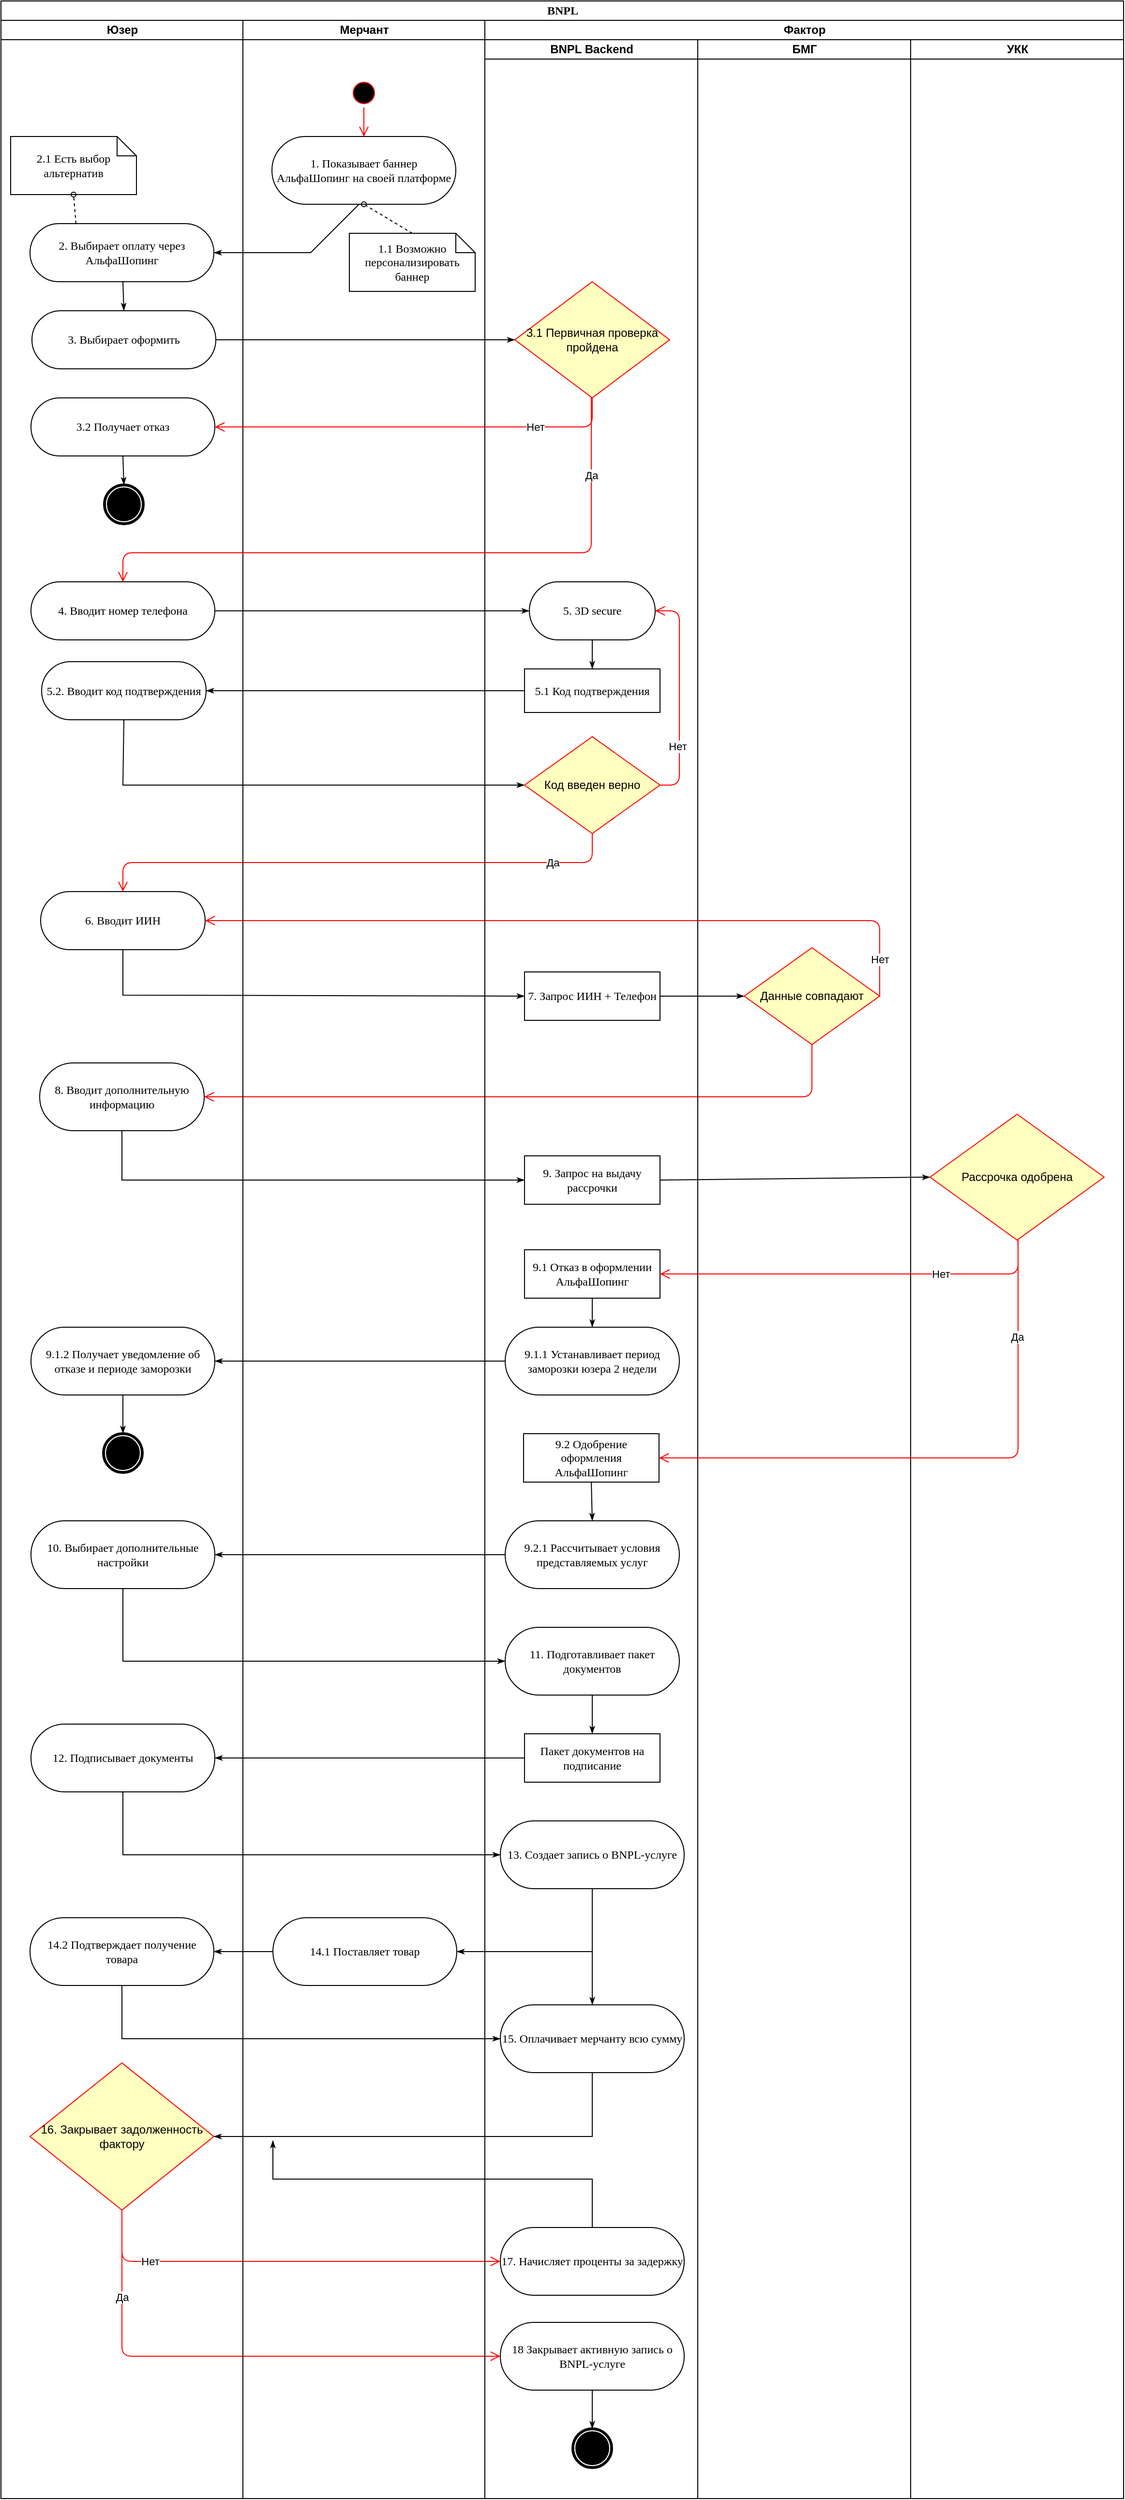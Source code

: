 <mxfile version="15.2.9" type="github">
  <diagram name="Page-1" id="0783ab3e-0a74-02c8-0abd-f7b4e66b4bec">
    <mxGraphModel dx="1278" dy="547" grid="1" gridSize="10" guides="1" tooltips="1" connect="1" arrows="1" fold="1" page="1" pageScale="1" pageWidth="850" pageHeight="1100" background="none" math="0" shadow="0">
      <root>
        <mxCell id="0" />
        <mxCell id="1" parent="0" />
        <mxCell id="1c1d494c118603dd-1" value="BNPL" style="swimlane;html=1;childLayout=stackLayout;startSize=20;rounded=0;shadow=0;comic=0;labelBackgroundColor=none;strokeWidth=1;fontFamily=Verdana;fontSize=12;align=center;" parent="1" vertex="1">
          <mxGeometry x="40" y="20" width="1160" height="2580" as="geometry" />
        </mxCell>
        <mxCell id="1c1d494c118603dd-2" value="Юзер" style="swimlane;html=1;startSize=20;" parent="1c1d494c118603dd-1" vertex="1">
          <mxGeometry y="20" width="250" height="2560" as="geometry" />
        </mxCell>
        <mxCell id="1c1d494c118603dd-6" value="2. Выбирает оплату через АльфаШопинг" style="rounded=1;whiteSpace=wrap;html=1;shadow=0;comic=0;labelBackgroundColor=none;strokeWidth=1;fontFamily=Verdana;fontSize=12;align=center;arcSize=50;" parent="1c1d494c118603dd-2" vertex="1">
          <mxGeometry x="30" y="210" width="190" height="60" as="geometry" />
        </mxCell>
        <mxCell id="Rx35QmX60fOlnL7CrSn4-102" value="2.1 Есть выбор альтернатив" style="shape=note;whiteSpace=wrap;html=1;rounded=0;shadow=0;comic=0;labelBackgroundColor=none;strokeWidth=1;fontFamily=Verdana;fontSize=12;align=center;size=20;" parent="1c1d494c118603dd-2" vertex="1">
          <mxGeometry x="10" y="120" width="130" height="60" as="geometry" />
        </mxCell>
        <mxCell id="Rx35QmX60fOlnL7CrSn4-103" style="edgeStyle=none;rounded=0;html=1;labelBackgroundColor=none;startArrow=none;startFill=0;startSize=5;endArrow=oval;endFill=0;endSize=5;jettySize=auto;orthogonalLoop=1;strokeWidth=1;fontFamily=Verdana;fontSize=12;dashed=1;entryX=0.5;entryY=1;entryDx=0;entryDy=0;exitX=0.25;exitY=0;exitDx=0;exitDy=0;entryPerimeter=0;" parent="1c1d494c118603dd-2" source="1c1d494c118603dd-6" target="Rx35QmX60fOlnL7CrSn4-102" edge="1">
          <mxGeometry relative="1" as="geometry">
            <mxPoint x="170" y="190" as="sourcePoint" />
            <mxPoint x="120" y="160" as="targetPoint" />
          </mxGeometry>
        </mxCell>
        <mxCell id="Rx35QmX60fOlnL7CrSn4-107" value="4. Вводит номер телефона" style="rounded=1;whiteSpace=wrap;html=1;shadow=0;comic=0;labelBackgroundColor=none;strokeWidth=1;fontFamily=Verdana;fontSize=12;align=center;arcSize=50;" parent="1c1d494c118603dd-2" vertex="1">
          <mxGeometry x="31" y="580" width="190" height="60" as="geometry" />
        </mxCell>
        <mxCell id="Rx35QmX60fOlnL7CrSn4-122" value="6. Вводит ИИН" style="rounded=1;whiteSpace=wrap;html=1;shadow=0;comic=0;labelBackgroundColor=none;strokeWidth=1;fontFamily=Verdana;fontSize=12;align=center;arcSize=50;" parent="1c1d494c118603dd-2" vertex="1">
          <mxGeometry x="41" y="900" width="170" height="60" as="geometry" />
        </mxCell>
        <mxCell id="Rx35QmX60fOlnL7CrSn4-126" value="5.2. Вводит код подтверждения" style="rounded=1;whiteSpace=wrap;html=1;shadow=0;comic=0;labelBackgroundColor=none;strokeWidth=1;fontFamily=Verdana;fontSize=12;align=center;arcSize=50;" parent="1c1d494c118603dd-2" vertex="1">
          <mxGeometry x="42" y="662.5" width="170" height="60" as="geometry" />
        </mxCell>
        <mxCell id="Rx35QmX60fOlnL7CrSn4-156" value="8. Вводит дополнительную информацию" style="rounded=1;whiteSpace=wrap;html=1;shadow=0;comic=0;labelBackgroundColor=none;strokeWidth=1;fontFamily=Verdana;fontSize=12;align=center;arcSize=50;" parent="1c1d494c118603dd-2" vertex="1">
          <mxGeometry x="40" y="1077" width="170" height="70" as="geometry" />
        </mxCell>
        <mxCell id="Rx35QmX60fOlnL7CrSn4-167" value="9.1.2 Получает уведомление об отказе и периоде заморозки" style="rounded=1;whiteSpace=wrap;html=1;shadow=0;comic=0;labelBackgroundColor=none;strokeWidth=1;fontFamily=Verdana;fontSize=12;align=center;arcSize=50;" parent="1c1d494c118603dd-2" vertex="1">
          <mxGeometry x="31" y="1350" width="190" height="70" as="geometry" />
        </mxCell>
        <mxCell id="Rx35QmX60fOlnL7CrSn4-75" value="" style="shape=mxgraph.bpmn.shape;html=1;verticalLabelPosition=bottom;labelBackgroundColor=#ffffff;verticalAlign=top;perimeter=ellipsePerimeter;outline=end;symbol=terminate;rounded=0;shadow=0;comic=0;strokeWidth=1;fontFamily=Verdana;fontSize=12;align=center;" parent="1c1d494c118603dd-2" vertex="1">
          <mxGeometry x="106" y="1460" width="40" height="40" as="geometry" />
        </mxCell>
        <mxCell id="Rx35QmX60fOlnL7CrSn4-173" style="edgeStyle=none;rounded=0;html=1;labelBackgroundColor=none;startArrow=none;startFill=0;startSize=5;endArrow=classicThin;endFill=1;endSize=5;jettySize=auto;orthogonalLoop=1;strokeWidth=1;fontFamily=Verdana;fontSize=12;exitX=0.5;exitY=1;exitDx=0;exitDy=0;entryX=0.5;entryY=0;entryDx=0;entryDy=0;" parent="1c1d494c118603dd-2" source="Rx35QmX60fOlnL7CrSn4-167" target="Rx35QmX60fOlnL7CrSn4-75" edge="1">
          <mxGeometry relative="1" as="geometry">
            <mxPoint x="621" y="1330.0" as="sourcePoint" />
            <mxPoint x="621" y="1360.0" as="targetPoint" />
            <Array as="points" />
          </mxGeometry>
        </mxCell>
        <mxCell id="Rx35QmX60fOlnL7CrSn4-182" value="12. Подписывает документы" style="rounded=1;whiteSpace=wrap;html=1;shadow=0;comic=0;labelBackgroundColor=none;strokeWidth=1;fontFamily=Verdana;fontSize=12;align=center;arcSize=50;" parent="1c1d494c118603dd-2" vertex="1">
          <mxGeometry x="31" y="1760" width="190" height="70" as="geometry" />
        </mxCell>
        <mxCell id="Rx35QmX60fOlnL7CrSn4-187" value="14.2 Подтверждает получение товара" style="rounded=1;whiteSpace=wrap;html=1;shadow=0;comic=0;labelBackgroundColor=none;strokeWidth=1;fontFamily=Verdana;fontSize=12;align=center;arcSize=50;" parent="1c1d494c118603dd-2" vertex="1">
          <mxGeometry x="30" y="1960" width="190" height="70" as="geometry" />
        </mxCell>
        <mxCell id="Rx35QmX60fOlnL7CrSn4-196" value="16. Закрывает задолженность фактору" style="rhombus;whiteSpace=wrap;html=1;fillColor=#ffffc0;strokeColor=#ff0000;" parent="1c1d494c118603dd-2" vertex="1">
          <mxGeometry x="30" y="2110" width="190" height="152" as="geometry" />
        </mxCell>
        <mxCell id="OpGGe7lle09mGx6pmO4G-1" value="3. Выбирает оформить" style="rounded=1;whiteSpace=wrap;html=1;shadow=0;comic=0;labelBackgroundColor=none;strokeWidth=1;fontFamily=Verdana;fontSize=12;align=center;arcSize=50;" vertex="1" parent="1c1d494c118603dd-2">
          <mxGeometry x="32" y="300" width="190" height="60" as="geometry" />
        </mxCell>
        <mxCell id="1c1d494c118603dd-34" style="edgeStyle=none;rounded=0;html=1;labelBackgroundColor=none;startArrow=none;startFill=0;startSize=5;endArrow=classicThin;endFill=1;endSize=5;jettySize=auto;orthogonalLoop=1;strokeWidth=1;fontFamily=Verdana;fontSize=12;entryX=0.5;entryY=0;entryDx=0;entryDy=0;" parent="1c1d494c118603dd-2" source="1c1d494c118603dd-6" target="OpGGe7lle09mGx6pmO4G-1" edge="1">
          <mxGeometry relative="1" as="geometry">
            <mxPoint x="125" y="320" as="targetPoint" />
          </mxGeometry>
        </mxCell>
        <mxCell id="OpGGe7lle09mGx6pmO4G-8" value="3.2 Получает отказ" style="rounded=1;whiteSpace=wrap;html=1;shadow=0;comic=0;labelBackgroundColor=none;strokeWidth=1;fontFamily=Verdana;fontSize=12;align=center;arcSize=50;" vertex="1" parent="1c1d494c118603dd-2">
          <mxGeometry x="31" y="390" width="190" height="60" as="geometry" />
        </mxCell>
        <mxCell id="OpGGe7lle09mGx6pmO4G-12" value="" style="shape=mxgraph.bpmn.shape;html=1;verticalLabelPosition=bottom;labelBackgroundColor=#ffffff;verticalAlign=top;perimeter=ellipsePerimeter;outline=end;symbol=terminate;rounded=0;shadow=0;comic=0;strokeWidth=1;fontFamily=Verdana;fontSize=12;align=center;" vertex="1" parent="1c1d494c118603dd-2">
          <mxGeometry x="107" y="480" width="40" height="40" as="geometry" />
        </mxCell>
        <mxCell id="OpGGe7lle09mGx6pmO4G-14" style="edgeStyle=none;rounded=0;html=1;labelBackgroundColor=none;startArrow=none;startFill=0;startSize=5;endArrow=classicThin;endFill=1;endSize=5;jettySize=auto;orthogonalLoop=1;strokeWidth=1;fontFamily=Verdana;fontSize=12;entryX=0.5;entryY=0;entryDx=0;entryDy=0;exitX=0.5;exitY=1;exitDx=0;exitDy=0;" edge="1" parent="1c1d494c118603dd-2" source="OpGGe7lle09mGx6pmO4G-8" target="OpGGe7lle09mGx6pmO4G-12">
          <mxGeometry relative="1" as="geometry">
            <mxPoint x="137" y="310" as="targetPoint" />
            <mxPoint x="136" y="280" as="sourcePoint" />
          </mxGeometry>
        </mxCell>
        <mxCell id="Rx35QmX60fOlnL7CrSn4-119" style="edgeStyle=none;rounded=0;html=1;labelBackgroundColor=none;startArrow=none;startFill=0;startSize=5;endArrow=classicThin;endFill=1;endSize=5;jettySize=auto;orthogonalLoop=1;strokeWidth=1;fontFamily=Verdana;fontSize=12;entryX=0;entryY=0.5;entryDx=0;entryDy=0;exitX=1;exitY=0.5;exitDx=0;exitDy=0;" parent="1c1d494c118603dd-1" source="Rx35QmX60fOlnL7CrSn4-107" target="Rx35QmX60fOlnL7CrSn4-118" edge="1">
          <mxGeometry relative="1" as="geometry">
            <mxPoint x="136.0" y="570" as="sourcePoint" />
            <mxPoint x="136.0" y="610" as="targetPoint" />
          </mxGeometry>
        </mxCell>
        <mxCell id="Rx35QmX60fOlnL7CrSn4-125" style="edgeStyle=none;rounded=0;html=1;labelBackgroundColor=none;startArrow=none;startFill=0;startSize=5;endArrow=classicThin;endFill=1;endSize=5;jettySize=auto;orthogonalLoop=1;strokeWidth=1;fontFamily=Verdana;fontSize=12;exitX=0;exitY=0.5;exitDx=0;exitDy=0;entryX=1;entryY=0.5;entryDx=0;entryDy=0;" parent="1c1d494c118603dd-1" source="Rx35QmX60fOlnL7CrSn4-123" target="Rx35QmX60fOlnL7CrSn4-126" edge="1">
          <mxGeometry relative="1" as="geometry">
            <mxPoint x="621" y="670" as="sourcePoint" />
            <mxPoint x="201" y="705" as="targetPoint" />
            <Array as="points" />
          </mxGeometry>
        </mxCell>
        <mxCell id="Rx35QmX60fOlnL7CrSn4-130" style="edgeStyle=none;rounded=0;html=1;labelBackgroundColor=none;startArrow=none;startFill=0;startSize=5;endArrow=classicThin;endFill=1;endSize=5;jettySize=auto;orthogonalLoop=1;strokeWidth=1;fontFamily=Verdana;fontSize=12;exitX=0.5;exitY=1;exitDx=0;exitDy=0;entryX=0;entryY=0.5;entryDx=0;entryDy=0;" parent="1c1d494c118603dd-1" source="Rx35QmX60fOlnL7CrSn4-122" target="Rx35QmX60fOlnL7CrSn4-131" edge="1">
          <mxGeometry relative="1" as="geometry">
            <mxPoint x="221.0" y="640" as="sourcePoint" />
            <mxPoint x="531" y="830" as="targetPoint" />
            <Array as="points">
              <mxPoint x="126" y="1027" />
            </Array>
          </mxGeometry>
        </mxCell>
        <mxCell id="Rx35QmX60fOlnL7CrSn4-129" style="edgeStyle=none;rounded=0;html=1;labelBackgroundColor=none;startArrow=none;startFill=0;startSize=5;endArrow=classicThin;endFill=1;endSize=5;jettySize=auto;orthogonalLoop=1;strokeWidth=1;fontFamily=Verdana;fontSize=12;exitX=0.5;exitY=1;exitDx=0;exitDy=0;entryX=0;entryY=0.5;entryDx=0;entryDy=0;" parent="1c1d494c118603dd-1" source="Rx35QmX60fOlnL7CrSn4-126" target="Rx35QmX60fOlnL7CrSn4-141" edge="1">
          <mxGeometry relative="1" as="geometry">
            <mxPoint x="136.0" y="570" as="sourcePoint" />
            <mxPoint x="461" y="810" as="targetPoint" />
            <Array as="points">
              <mxPoint x="126" y="810" />
            </Array>
          </mxGeometry>
        </mxCell>
        <mxCell id="Rx35QmX60fOlnL7CrSn4-143" value="" style="edgeStyle=orthogonalEdgeStyle;html=1;align=left;verticalAlign=top;endArrow=open;endSize=8;strokeColor=#ff0000;entryX=0.5;entryY=0;entryDx=0;entryDy=0;" parent="1c1d494c118603dd-1" source="Rx35QmX60fOlnL7CrSn4-141" target="Rx35QmX60fOlnL7CrSn4-122" edge="1">
          <mxGeometry x="0.274" y="45" relative="1" as="geometry">
            <mxPoint x="551" y="920" as="targetPoint" />
            <Array as="points">
              <mxPoint x="611" y="890" />
              <mxPoint x="126" y="890" />
            </Array>
            <mxPoint as="offset" />
          </mxGeometry>
        </mxCell>
        <mxCell id="Rx35QmX60fOlnL7CrSn4-147" value="Да" style="edgeLabel;html=1;align=center;verticalAlign=middle;resizable=0;points=[];" parent="Rx35QmX60fOlnL7CrSn4-143" vertex="1" connectable="0">
          <mxGeometry x="-0.148" y="3" relative="1" as="geometry">
            <mxPoint x="161" y="-3" as="offset" />
          </mxGeometry>
        </mxCell>
        <mxCell id="Rx35QmX60fOlnL7CrSn4-151" value="" style="edgeStyle=orthogonalEdgeStyle;html=1;align=left;verticalAlign=bottom;endArrow=open;endSize=8;strokeColor=#ff0000;exitX=1;exitY=0.5;exitDx=0;exitDy=0;entryX=1;entryY=0.5;entryDx=0;entryDy=0;" parent="1c1d494c118603dd-1" source="Rx35QmX60fOlnL7CrSn4-150" target="Rx35QmX60fOlnL7CrSn4-122" edge="1">
          <mxGeometry x="-0.556" y="30" relative="1" as="geometry">
            <mxPoint x="311" y="920" as="targetPoint" />
            <Array as="points">
              <mxPoint x="908" y="950" />
            </Array>
            <mxPoint y="-1" as="offset" />
            <mxPoint x="838" y="930" as="sourcePoint" />
          </mxGeometry>
        </mxCell>
        <mxCell id="Rx35QmX60fOlnL7CrSn4-155" value="Нет" style="edgeLabel;html=1;align=center;verticalAlign=middle;resizable=0;points=[];" parent="Rx35QmX60fOlnL7CrSn4-151" vertex="1" connectable="0">
          <mxGeometry x="-0.738" relative="1" as="geometry">
            <mxPoint x="23" y="40" as="offset" />
          </mxGeometry>
        </mxCell>
        <mxCell id="Rx35QmX60fOlnL7CrSn4-153" value="" style="edgeStyle=orthogonalEdgeStyle;html=1;align=left;verticalAlign=top;endArrow=open;endSize=8;strokeColor=#ff0000;entryX=1;entryY=0.5;entryDx=0;entryDy=0;" parent="1c1d494c118603dd-1" source="Rx35QmX60fOlnL7CrSn4-150" target="Rx35QmX60fOlnL7CrSn4-156" edge="1">
          <mxGeometry x="0.274" y="45" relative="1" as="geometry">
            <mxPoint x="438.0" y="1117.0" as="targetPoint" />
            <Array as="points">
              <mxPoint x="838" y="1132" />
            </Array>
            <mxPoint as="offset" />
          </mxGeometry>
        </mxCell>
        <mxCell id="Rx35QmX60fOlnL7CrSn4-158" style="edgeStyle=none;rounded=0;html=1;labelBackgroundColor=none;startArrow=none;startFill=0;startSize=5;endArrow=classicThin;endFill=1;endSize=5;jettySize=auto;orthogonalLoop=1;strokeWidth=1;fontFamily=Verdana;fontSize=12;exitX=0.5;exitY=1;exitDx=0;exitDy=0;entryX=0;entryY=0.5;entryDx=0;entryDy=0;" parent="1c1d494c118603dd-1" source="Rx35QmX60fOlnL7CrSn4-156" target="Rx35QmX60fOlnL7CrSn4-157" edge="1">
          <mxGeometry relative="1" as="geometry">
            <mxPoint x="121.0" y="1170.0" as="sourcePoint" />
            <mxPoint x="486" y="1000" as="targetPoint" />
            <Array as="points">
              <mxPoint x="125" y="1218" />
            </Array>
          </mxGeometry>
        </mxCell>
        <mxCell id="Rx35QmX60fOlnL7CrSn4-172" style="edgeStyle=none;rounded=0;html=1;labelBackgroundColor=none;startArrow=none;startFill=0;startSize=5;endArrow=classicThin;endFill=1;endSize=5;jettySize=auto;orthogonalLoop=1;strokeWidth=1;fontFamily=Verdana;fontSize=12;exitX=0;exitY=0.5;exitDx=0;exitDy=0;entryX=1;entryY=0.5;entryDx=0;entryDy=0;" parent="1c1d494c118603dd-1" source="Rx35QmX60fOlnL7CrSn4-169" target="Rx35QmX60fOlnL7CrSn4-167" edge="1">
          <mxGeometry relative="1" as="geometry">
            <mxPoint x="621" y="1350.0" as="sourcePoint" />
            <mxPoint x="621" y="1380.0" as="targetPoint" />
            <Array as="points" />
          </mxGeometry>
        </mxCell>
        <mxCell id="Rx35QmX60fOlnL7CrSn4-183" style="edgeStyle=none;rounded=0;html=1;labelBackgroundColor=none;startArrow=none;startFill=0;startSize=5;endArrow=classicThin;endFill=1;endSize=5;jettySize=auto;orthogonalLoop=1;strokeWidth=1;fontFamily=Verdana;fontSize=12;exitX=0;exitY=0.5;exitDx=0;exitDy=0;entryX=1;entryY=0.5;entryDx=0;entryDy=0;" parent="1c1d494c118603dd-1" source="Rx35QmX60fOlnL7CrSn4-180" target="Rx35QmX60fOlnL7CrSn4-182" edge="1">
          <mxGeometry relative="1" as="geometry">
            <mxPoint x="531" y="1615" as="sourcePoint" />
            <mxPoint x="231.0" y="1615" as="targetPoint" />
            <Array as="points" />
          </mxGeometry>
        </mxCell>
        <mxCell id="Rx35QmX60fOlnL7CrSn4-185" style="edgeStyle=none;rounded=0;html=1;labelBackgroundColor=none;startArrow=none;startFill=0;startSize=5;endArrow=classicThin;endFill=1;endSize=5;jettySize=auto;orthogonalLoop=1;strokeWidth=1;fontFamily=Verdana;fontSize=12;exitX=0.5;exitY=1;exitDx=0;exitDy=0;entryX=0;entryY=0.5;entryDx=0;entryDy=0;" parent="1c1d494c118603dd-1" source="Rx35QmX60fOlnL7CrSn4-182" target="Rx35QmX60fOlnL7CrSn4-184" edge="1">
          <mxGeometry relative="1" as="geometry">
            <mxPoint x="136.0" y="1650" as="sourcePoint" />
            <mxPoint x="531" y="1725" as="targetPoint" />
            <Array as="points">
              <mxPoint x="126" y="1915" />
            </Array>
          </mxGeometry>
        </mxCell>
        <mxCell id="Rx35QmX60fOlnL7CrSn4-188" style="edgeStyle=none;rounded=0;html=1;labelBackgroundColor=none;startArrow=none;startFill=0;startSize=5;endArrow=classicThin;endFill=1;endSize=5;jettySize=auto;orthogonalLoop=1;strokeWidth=1;fontFamily=Verdana;fontSize=12;exitX=0.5;exitY=1;exitDx=0;exitDy=0;entryX=1;entryY=0.5;entryDx=0;entryDy=0;" parent="1c1d494c118603dd-1" source="Rx35QmX60fOlnL7CrSn4-184" target="Rx35QmX60fOlnL7CrSn4-186" edge="1">
          <mxGeometry relative="1" as="geometry">
            <mxPoint x="621" y="2120" as="sourcePoint" />
            <mxPoint x="301.0" y="2120" as="targetPoint" />
            <Array as="points">
              <mxPoint x="611" y="2015" />
            </Array>
          </mxGeometry>
        </mxCell>
        <mxCell id="Rx35QmX60fOlnL7CrSn4-189" style="edgeStyle=none;rounded=0;html=1;labelBackgroundColor=none;startArrow=none;startFill=0;startSize=5;endArrow=classicThin;endFill=1;endSize=5;jettySize=auto;orthogonalLoop=1;strokeWidth=1;fontFamily=Verdana;fontSize=12;exitX=0;exitY=0.5;exitDx=0;exitDy=0;entryX=1;entryY=0.5;entryDx=0;entryDy=0;" parent="1c1d494c118603dd-1" source="Rx35QmX60fOlnL7CrSn4-186" target="Rx35QmX60fOlnL7CrSn4-187" edge="1">
          <mxGeometry relative="1" as="geometry">
            <mxPoint x="621" y="1960" as="sourcePoint" />
            <mxPoint x="481" y="2045.0" as="targetPoint" />
            <Array as="points" />
          </mxGeometry>
        </mxCell>
        <mxCell id="Rx35QmX60fOlnL7CrSn4-191" style="edgeStyle=none;rounded=0;html=1;labelBackgroundColor=none;startArrow=none;startFill=0;startSize=5;endArrow=classicThin;endFill=1;endSize=5;jettySize=auto;orthogonalLoop=1;strokeWidth=1;fontFamily=Verdana;fontSize=12;exitX=0.5;exitY=1;exitDx=0;exitDy=0;entryX=0;entryY=0.5;entryDx=0;entryDy=0;" parent="1c1d494c118603dd-1" source="Rx35QmX60fOlnL7CrSn4-187" target="Rx35QmX60fOlnL7CrSn4-190" edge="1">
          <mxGeometry relative="1" as="geometry">
            <mxPoint x="136.0" y="1860" as="sourcePoint" />
            <mxPoint x="526" y="1925" as="targetPoint" />
            <Array as="points">
              <mxPoint x="125" y="2105" />
            </Array>
          </mxGeometry>
        </mxCell>
        <mxCell id="Rx35QmX60fOlnL7CrSn4-194" style="edgeStyle=none;rounded=0;html=1;labelBackgroundColor=none;startArrow=none;startFill=0;startSize=5;endArrow=classicThin;endFill=1;endSize=5;jettySize=auto;orthogonalLoop=1;strokeWidth=1;fontFamily=Verdana;fontSize=12;exitX=0.5;exitY=1;exitDx=0;exitDy=0;entryX=1;entryY=0.5;entryDx=0;entryDy=0;" parent="1c1d494c118603dd-1" source="Rx35QmX60fOlnL7CrSn4-190" target="Rx35QmX60fOlnL7CrSn4-196" edge="1">
          <mxGeometry relative="1" as="geometry">
            <mxPoint x="291" y="2025" as="sourcePoint" />
            <mxPoint x="220" y="2210" as="targetPoint" />
            <Array as="points">
              <mxPoint x="611" y="2206" />
            </Array>
          </mxGeometry>
        </mxCell>
        <mxCell id="Rx35QmX60fOlnL7CrSn4-197" value="" style="edgeStyle=orthogonalEdgeStyle;html=1;align=left;verticalAlign=bottom;endArrow=open;endSize=8;strokeColor=#ff0000;exitX=0.5;exitY=1;exitDx=0;exitDy=0;entryX=0;entryY=0.5;entryDx=0;entryDy=0;" parent="1c1d494c118603dd-1" source="Rx35QmX60fOlnL7CrSn4-196" target="Rx35QmX60fOlnL7CrSn4-193" edge="1">
          <mxGeometry x="-0.556" y="30" relative="1" as="geometry">
            <mxPoint x="411" y="2270" as="targetPoint" />
            <Array as="points">
              <mxPoint x="125" y="2335" />
            </Array>
            <mxPoint y="-1" as="offset" />
            <mxPoint x="89" y="2230" as="sourcePoint" />
          </mxGeometry>
        </mxCell>
        <mxCell id="Rx35QmX60fOlnL7CrSn4-201" value="Нет" style="edgeLabel;html=1;align=center;verticalAlign=middle;resizable=0;points=[];" parent="Rx35QmX60fOlnL7CrSn4-197" vertex="1" connectable="0">
          <mxGeometry x="-0.363" relative="1" as="geometry">
            <mxPoint x="-60" as="offset" />
          </mxGeometry>
        </mxCell>
        <mxCell id="Rx35QmX60fOlnL7CrSn4-199" value="" style="edgeStyle=orthogonalEdgeStyle;html=1;align=left;verticalAlign=top;endArrow=open;endSize=8;strokeColor=#ff0000;exitX=0.5;exitY=1;exitDx=0;exitDy=0;entryX=0;entryY=0.5;entryDx=0;entryDy=0;" parent="1c1d494c118603dd-1" source="Rx35QmX60fOlnL7CrSn4-196" target="Rx35QmX60fOlnL7CrSn4-200" edge="1">
          <mxGeometry x="0.274" y="45" relative="1" as="geometry">
            <mxPoint x="451" y="2370" as="targetPoint" />
            <Array as="points">
              <mxPoint x="125" y="2433" />
            </Array>
            <mxPoint as="offset" />
          </mxGeometry>
        </mxCell>
        <mxCell id="Rx35QmX60fOlnL7CrSn4-203" value="Да" style="edgeLabel;html=1;align=center;verticalAlign=middle;resizable=0;points=[];" parent="Rx35QmX60fOlnL7CrSn4-199" vertex="1" connectable="0">
          <mxGeometry x="-0.728" relative="1" as="geometry">
            <mxPoint y="16" as="offset" />
          </mxGeometry>
        </mxCell>
        <mxCell id="1c1d494c118603dd-3" value="Мерчант" style="swimlane;html=1;startSize=20;" parent="1c1d494c118603dd-1" vertex="1">
          <mxGeometry x="250" y="20" width="250" height="2560" as="geometry" />
        </mxCell>
        <mxCell id="Rx35QmX60fOlnL7CrSn4-98" value="1. Показывает баннер АльфаШопинг на своей платформе" style="rounded=1;whiteSpace=wrap;html=1;shadow=0;comic=0;labelBackgroundColor=none;strokeWidth=1;fontFamily=Verdana;fontSize=12;align=center;arcSize=50;" parent="1c1d494c118603dd-3" vertex="1">
          <mxGeometry x="30" y="120" width="190" height="70" as="geometry" />
        </mxCell>
        <mxCell id="Rx35QmX60fOlnL7CrSn4-99" value="1.1 Возможно персонализировать баннер" style="shape=note;whiteSpace=wrap;html=1;rounded=0;shadow=0;comic=0;labelBackgroundColor=none;strokeWidth=1;fontFamily=Verdana;fontSize=12;align=center;size=20;" parent="1c1d494c118603dd-3" vertex="1">
          <mxGeometry x="110" y="220" width="130" height="60" as="geometry" />
        </mxCell>
        <mxCell id="Rx35QmX60fOlnL7CrSn4-100" style="edgeStyle=none;rounded=0;html=1;labelBackgroundColor=none;startArrow=none;startFill=0;startSize=5;endArrow=oval;endFill=0;endSize=5;jettySize=auto;orthogonalLoop=1;strokeWidth=1;fontFamily=Verdana;fontSize=12;dashed=1;entryX=0.5;entryY=1;entryDx=0;entryDy=0;exitX=0.5;exitY=0;exitDx=0;exitDy=0;exitPerimeter=0;" parent="1c1d494c118603dd-3" source="Rx35QmX60fOlnL7CrSn4-99" target="Rx35QmX60fOlnL7CrSn4-98" edge="1">
          <mxGeometry relative="1" as="geometry">
            <mxPoint x="-147.361" y="278" as="sourcePoint" />
            <mxPoint x="-121.528" y="260" as="targetPoint" />
          </mxGeometry>
        </mxCell>
        <mxCell id="Rx35QmX60fOlnL7CrSn4-138" value="" style="ellipse;html=1;shape=startState;fillColor=#000000;strokeColor=#ff0000;" parent="1c1d494c118603dd-3" vertex="1">
          <mxGeometry x="110" y="60" width="30" height="30" as="geometry" />
        </mxCell>
        <mxCell id="Rx35QmX60fOlnL7CrSn4-139" value="" style="edgeStyle=orthogonalEdgeStyle;html=1;verticalAlign=bottom;endArrow=open;endSize=8;strokeColor=#ff0000;entryX=0.5;entryY=0;entryDx=0;entryDy=0;" parent="1c1d494c118603dd-3" source="Rx35QmX60fOlnL7CrSn4-138" target="Rx35QmX60fOlnL7CrSn4-98" edge="1">
          <mxGeometry relative="1" as="geometry">
            <mxPoint x="175" y="120" as="targetPoint" />
          </mxGeometry>
        </mxCell>
        <mxCell id="Rx35QmX60fOlnL7CrSn4-186" value="14.1 Поставляет товар" style="rounded=1;whiteSpace=wrap;html=1;shadow=0;comic=0;labelBackgroundColor=none;strokeWidth=1;fontFamily=Verdana;fontSize=12;align=center;arcSize=50;" parent="1c1d494c118603dd-3" vertex="1">
          <mxGeometry x="31" y="1960" width="190" height="70" as="geometry" />
        </mxCell>
        <mxCell id="1c1d494c118603dd-4" value="Фактор" style="swimlane;html=1;startSize=20;" parent="1c1d494c118603dd-1" vertex="1">
          <mxGeometry x="500" y="20" width="660" height="2560" as="geometry" />
        </mxCell>
        <mxCell id="Rx35QmX60fOlnL7CrSn4-59" value="BNPL Backend" style="swimlane;html=1;startSize=20;" parent="1c1d494c118603dd-4" vertex="1">
          <mxGeometry y="20" width="220" height="2540" as="geometry" />
        </mxCell>
        <mxCell id="Rx35QmX60fOlnL7CrSn4-118" value="5. 3D secure" style="rounded=1;whiteSpace=wrap;html=1;shadow=0;comic=0;labelBackgroundColor=none;strokeWidth=1;fontFamily=Verdana;fontSize=12;align=center;arcSize=50;" parent="Rx35QmX60fOlnL7CrSn4-59" vertex="1">
          <mxGeometry x="46" y="560" width="130" height="60" as="geometry" />
        </mxCell>
        <mxCell id="Rx35QmX60fOlnL7CrSn4-123" value="5.1 Код подтверждения" style="rounded=0;whiteSpace=wrap;html=1;shadow=0;comic=0;labelBackgroundColor=none;strokeWidth=1;fontFamily=Verdana;fontSize=12;align=center;arcSize=50;" parent="Rx35QmX60fOlnL7CrSn4-59" vertex="1">
          <mxGeometry x="41" y="650" width="140" height="45" as="geometry" />
        </mxCell>
        <mxCell id="Rx35QmX60fOlnL7CrSn4-124" style="edgeStyle=none;rounded=0;html=1;labelBackgroundColor=none;startArrow=none;startFill=0;startSize=5;endArrow=classicThin;endFill=1;endSize=5;jettySize=auto;orthogonalLoop=1;strokeWidth=1;fontFamily=Verdana;fontSize=12;entryX=0.5;entryY=0;entryDx=0;entryDy=0;exitX=0.5;exitY=1;exitDx=0;exitDy=0;" parent="Rx35QmX60fOlnL7CrSn4-59" source="Rx35QmX60fOlnL7CrSn4-118" target="Rx35QmX60fOlnL7CrSn4-123" edge="1">
          <mxGeometry relative="1" as="geometry">
            <mxPoint x="-364.0" y="530" as="sourcePoint" />
            <mxPoint x="-364.0" y="570" as="targetPoint" />
            <Array as="points" />
          </mxGeometry>
        </mxCell>
        <mxCell id="Rx35QmX60fOlnL7CrSn4-131" value="7. Запрос ИИН + Телефон" style="rounded=0;whiteSpace=wrap;html=1;shadow=0;comic=0;labelBackgroundColor=none;strokeWidth=1;fontFamily=Verdana;fontSize=12;align=center;arcSize=50;" parent="Rx35QmX60fOlnL7CrSn4-59" vertex="1">
          <mxGeometry x="41" y="963" width="140" height="50" as="geometry" />
        </mxCell>
        <mxCell id="Rx35QmX60fOlnL7CrSn4-141" value="Код введен верно" style="rhombus;whiteSpace=wrap;html=1;fillColor=#ffffc0;strokeColor=#ff0000;" parent="Rx35QmX60fOlnL7CrSn4-59" vertex="1">
          <mxGeometry x="41" y="720" width="140" height="100" as="geometry" />
        </mxCell>
        <mxCell id="Rx35QmX60fOlnL7CrSn4-142" value="" style="edgeStyle=orthogonalEdgeStyle;html=1;align=left;verticalAlign=bottom;endArrow=open;endSize=8;strokeColor=#ff0000;entryX=1;entryY=0.5;entryDx=0;entryDy=0;exitX=1;exitY=0.5;exitDx=0;exitDy=0;" parent="Rx35QmX60fOlnL7CrSn4-59" source="Rx35QmX60fOlnL7CrSn4-141" target="Rx35QmX60fOlnL7CrSn4-118" edge="1">
          <mxGeometry x="-0.556" y="30" relative="1" as="geometry">
            <mxPoint x="266" y="780" as="targetPoint" />
            <Array as="points">
              <mxPoint x="201" y="770" />
              <mxPoint x="201" y="590" />
            </Array>
            <mxPoint y="-1" as="offset" />
          </mxGeometry>
        </mxCell>
        <mxCell id="Rx35QmX60fOlnL7CrSn4-146" value="Нет" style="edgeLabel;html=1;align=center;verticalAlign=middle;resizable=0;points=[];" parent="Rx35QmX60fOlnL7CrSn4-142" vertex="1" connectable="0">
          <mxGeometry x="0.184" y="2" relative="1" as="geometry">
            <mxPoint y="73" as="offset" />
          </mxGeometry>
        </mxCell>
        <mxCell id="Rx35QmX60fOlnL7CrSn4-157" value="9. Запрос на выдачу рассрочки" style="rounded=0;whiteSpace=wrap;html=1;shadow=0;comic=0;labelBackgroundColor=none;strokeWidth=1;fontFamily=Verdana;fontSize=12;align=center;arcSize=50;" parent="Rx35QmX60fOlnL7CrSn4-59" vertex="1">
          <mxGeometry x="41" y="1153" width="140" height="50" as="geometry" />
        </mxCell>
        <mxCell id="Rx35QmX60fOlnL7CrSn4-165" value="9.1 Отказ в оформлении АльфаШопинг" style="rounded=0;whiteSpace=wrap;html=1;shadow=0;comic=0;labelBackgroundColor=none;strokeWidth=1;fontFamily=Verdana;fontSize=12;align=center;arcSize=50;" parent="Rx35QmX60fOlnL7CrSn4-59" vertex="1">
          <mxGeometry x="41" y="1250" width="140" height="50" as="geometry" />
        </mxCell>
        <mxCell id="Rx35QmX60fOlnL7CrSn4-169" value="9.1.1 Устанавливает период заморозки юзера 2 недели" style="rounded=1;whiteSpace=wrap;html=1;shadow=0;comic=0;labelBackgroundColor=none;strokeWidth=1;fontFamily=Verdana;fontSize=12;align=center;arcSize=50;" parent="Rx35QmX60fOlnL7CrSn4-59" vertex="1">
          <mxGeometry x="21" y="1330" width="180" height="70" as="geometry" />
        </mxCell>
        <mxCell id="Rx35QmX60fOlnL7CrSn4-168" style="edgeStyle=none;rounded=0;html=1;labelBackgroundColor=none;startArrow=none;startFill=0;startSize=5;endArrow=classicThin;endFill=1;endSize=5;jettySize=auto;orthogonalLoop=1;strokeWidth=1;fontFamily=Verdana;fontSize=12;exitX=0.5;exitY=1;exitDx=0;exitDy=0;entryX=0.5;entryY=0;entryDx=0;entryDy=0;" parent="Rx35QmX60fOlnL7CrSn4-59" source="Rx35QmX60fOlnL7CrSn4-165" target="Rx35QmX60fOlnL7CrSn4-169" edge="1">
          <mxGeometry relative="1" as="geometry">
            <mxPoint x="191" y="1188" as="sourcePoint" />
            <mxPoint x="491" y="1188" as="targetPoint" />
            <Array as="points" />
          </mxGeometry>
        </mxCell>
        <mxCell id="Rx35QmX60fOlnL7CrSn4-175" value="10. Выбирает дополнительные настройки" style="rounded=1;whiteSpace=wrap;html=1;shadow=0;comic=0;labelBackgroundColor=none;strokeWidth=1;fontFamily=Verdana;fontSize=12;align=center;arcSize=50;" parent="Rx35QmX60fOlnL7CrSn4-59" vertex="1">
          <mxGeometry x="-469" y="1530" width="190" height="70" as="geometry" />
        </mxCell>
        <mxCell id="Rx35QmX60fOlnL7CrSn4-176" value="9.2.1 Рассчитывает условия представляемых услуг" style="rounded=1;whiteSpace=wrap;html=1;shadow=0;comic=0;labelBackgroundColor=none;strokeWidth=1;fontFamily=Verdana;fontSize=12;align=center;arcSize=50;" parent="Rx35QmX60fOlnL7CrSn4-59" vertex="1">
          <mxGeometry x="21" y="1530" width="180" height="70" as="geometry" />
        </mxCell>
        <mxCell id="Rx35QmX60fOlnL7CrSn4-177" style="edgeStyle=none;rounded=0;html=1;labelBackgroundColor=none;startArrow=none;startFill=0;startSize=5;endArrow=classicThin;endFill=1;endSize=5;jettySize=auto;orthogonalLoop=1;strokeWidth=1;fontFamily=Verdana;fontSize=12;exitX=0;exitY=0.5;exitDx=0;exitDy=0;entryX=1;entryY=0.5;entryDx=0;entryDy=0;" parent="Rx35QmX60fOlnL7CrSn4-59" source="Rx35QmX60fOlnL7CrSn4-176" target="Rx35QmX60fOlnL7CrSn4-175" edge="1">
          <mxGeometry relative="1" as="geometry">
            <mxPoint x="81" y="1490.0" as="sourcePoint" />
            <mxPoint x="81" y="1520.0" as="targetPoint" />
            <Array as="points" />
          </mxGeometry>
        </mxCell>
        <mxCell id="Rx35QmX60fOlnL7CrSn4-178" value="11. Подготавливает пакет документов" style="rounded=1;whiteSpace=wrap;html=1;shadow=0;comic=0;labelBackgroundColor=none;strokeWidth=1;fontFamily=Verdana;fontSize=12;align=center;arcSize=50;" parent="Rx35QmX60fOlnL7CrSn4-59" vertex="1">
          <mxGeometry x="21" y="1640" width="180" height="70" as="geometry" />
        </mxCell>
        <mxCell id="Rx35QmX60fOlnL7CrSn4-179" style="edgeStyle=none;rounded=0;html=1;labelBackgroundColor=none;startArrow=none;startFill=0;startSize=5;endArrow=classicThin;endFill=1;endSize=5;jettySize=auto;orthogonalLoop=1;strokeWidth=1;fontFamily=Verdana;fontSize=12;exitX=0.5;exitY=1;exitDx=0;exitDy=0;entryX=0;entryY=0.5;entryDx=0;entryDy=0;" parent="Rx35QmX60fOlnL7CrSn4-59" source="Rx35QmX60fOlnL7CrSn4-175" target="Rx35QmX60fOlnL7CrSn4-178" edge="1">
          <mxGeometry relative="1" as="geometry">
            <mxPoint x="31" y="1575" as="sourcePoint" />
            <mxPoint x="-269.0" y="1575" as="targetPoint" />
            <Array as="points">
              <mxPoint x="-374" y="1675" />
            </Array>
          </mxGeometry>
        </mxCell>
        <mxCell id="Rx35QmX60fOlnL7CrSn4-180" value="Пакет документов на подписание" style="rounded=0;whiteSpace=wrap;html=1;shadow=0;comic=0;labelBackgroundColor=none;strokeWidth=1;fontFamily=Verdana;fontSize=12;align=center;arcSize=50;" parent="Rx35QmX60fOlnL7CrSn4-59" vertex="1">
          <mxGeometry x="41" y="1750" width="140" height="50" as="geometry" />
        </mxCell>
        <mxCell id="Rx35QmX60fOlnL7CrSn4-181" style="edgeStyle=none;rounded=0;html=1;labelBackgroundColor=none;startArrow=none;startFill=0;startSize=5;endArrow=classicThin;endFill=1;endSize=5;jettySize=auto;orthogonalLoop=1;strokeWidth=1;fontFamily=Verdana;fontSize=12;exitX=0.5;exitY=1;exitDx=0;exitDy=0;entryX=0.5;entryY=0;entryDx=0;entryDy=0;" parent="Rx35QmX60fOlnL7CrSn4-59" source="Rx35QmX60fOlnL7CrSn4-178" target="Rx35QmX60fOlnL7CrSn4-180" edge="1">
          <mxGeometry relative="1" as="geometry">
            <mxPoint x="-364.0" y="1610" as="sourcePoint" />
            <mxPoint x="31" y="1685" as="targetPoint" />
            <Array as="points" />
          </mxGeometry>
        </mxCell>
        <mxCell id="Rx35QmX60fOlnL7CrSn4-184" value="13. Создает запись о BNPL-услуге" style="rounded=1;whiteSpace=wrap;html=1;shadow=0;comic=0;labelBackgroundColor=none;strokeWidth=1;fontFamily=Verdana;fontSize=12;align=center;arcSize=50;" parent="Rx35QmX60fOlnL7CrSn4-59" vertex="1">
          <mxGeometry x="16" y="1840" width="190" height="70" as="geometry" />
        </mxCell>
        <mxCell id="Rx35QmX60fOlnL7CrSn4-190" value="15. Оплачивает мерчанту всю сумму" style="rounded=1;whiteSpace=wrap;html=1;shadow=0;comic=0;labelBackgroundColor=none;strokeWidth=1;fontFamily=Verdana;fontSize=12;align=center;arcSize=50;" parent="Rx35QmX60fOlnL7CrSn4-59" vertex="1">
          <mxGeometry x="16" y="2030" width="190" height="70" as="geometry" />
        </mxCell>
        <mxCell id="Rx35QmX60fOlnL7CrSn4-193" value="17. Начисляет проценты за задержку" style="rounded=1;whiteSpace=wrap;html=1;shadow=0;comic=0;labelBackgroundColor=none;strokeWidth=1;fontFamily=Verdana;fontSize=12;align=center;arcSize=50;" parent="Rx35QmX60fOlnL7CrSn4-59" vertex="1">
          <mxGeometry x="16" y="2260" width="190" height="70" as="geometry" />
        </mxCell>
        <mxCell id="Rx35QmX60fOlnL7CrSn4-200" value="18 Закрывает активную запись о BNPL-услуге" style="rounded=1;whiteSpace=wrap;html=1;shadow=0;comic=0;labelBackgroundColor=none;strokeWidth=1;fontFamily=Verdana;fontSize=12;align=center;arcSize=50;" parent="Rx35QmX60fOlnL7CrSn4-59" vertex="1">
          <mxGeometry x="16" y="2358" width="190" height="70" as="geometry" />
        </mxCell>
        <mxCell id="Rx35QmX60fOlnL7CrSn4-205" value="" style="shape=mxgraph.bpmn.shape;html=1;verticalLabelPosition=bottom;labelBackgroundColor=#ffffff;verticalAlign=top;perimeter=ellipsePerimeter;outline=end;symbol=terminate;rounded=0;shadow=0;comic=0;strokeWidth=1;fontFamily=Verdana;fontSize=12;align=center;" parent="Rx35QmX60fOlnL7CrSn4-59" vertex="1">
          <mxGeometry x="91" y="2468" width="40" height="40" as="geometry" />
        </mxCell>
        <mxCell id="Rx35QmX60fOlnL7CrSn4-206" style="edgeStyle=none;rounded=0;html=1;labelBackgroundColor=none;startArrow=none;startFill=0;startSize=5;endArrow=classicThin;endFill=1;endSize=5;jettySize=auto;orthogonalLoop=1;strokeWidth=1;fontFamily=Verdana;fontSize=12;exitX=0.5;exitY=1;exitDx=0;exitDy=0;entryX=0.5;entryY=0;entryDx=0;entryDy=0;" parent="Rx35QmX60fOlnL7CrSn4-59" target="Rx35QmX60fOlnL7CrSn4-205" edge="1">
          <mxGeometry relative="1" as="geometry">
            <mxPoint x="111.0" y="2428" as="sourcePoint" />
            <mxPoint x="566" y="2328" as="targetPoint" />
            <Array as="points" />
          </mxGeometry>
        </mxCell>
        <mxCell id="OpGGe7lle09mGx6pmO4G-5" value="3.1 Первичная проверка пройдена" style="rhombus;whiteSpace=wrap;html=1;fillColor=#ffffc0;strokeColor=#ff0000;" vertex="1" parent="Rx35QmX60fOlnL7CrSn4-59">
          <mxGeometry x="31" y="250" width="160" height="120" as="geometry" />
        </mxCell>
        <mxCell id="OpGGe7lle09mGx6pmO4G-15" value="9.2 Одобрение оформления АльфаШопинг" style="rounded=0;whiteSpace=wrap;html=1;shadow=0;comic=0;labelBackgroundColor=none;strokeWidth=1;fontFamily=Verdana;fontSize=12;align=center;arcSize=50;" vertex="1" parent="Rx35QmX60fOlnL7CrSn4-59">
          <mxGeometry x="40" y="1440" width="140" height="50" as="geometry" />
        </mxCell>
        <mxCell id="OpGGe7lle09mGx6pmO4G-16" style="edgeStyle=none;rounded=0;html=1;labelBackgroundColor=none;startArrow=none;startFill=0;startSize=5;endArrow=classicThin;endFill=1;endSize=5;jettySize=auto;orthogonalLoop=1;strokeWidth=1;fontFamily=Verdana;fontSize=12;exitX=0.5;exitY=1;exitDx=0;exitDy=0;entryX=0.5;entryY=0;entryDx=0;entryDy=0;" edge="1" parent="Rx35QmX60fOlnL7CrSn4-59" source="OpGGe7lle09mGx6pmO4G-15" target="Rx35QmX60fOlnL7CrSn4-176">
          <mxGeometry relative="1" as="geometry">
            <mxPoint x="121" y="1310" as="sourcePoint" />
            <mxPoint x="121" y="1340" as="targetPoint" />
            <Array as="points" />
          </mxGeometry>
        </mxCell>
        <mxCell id="OpGGe7lle09mGx6pmO4G-17" style="edgeStyle=none;rounded=0;html=1;labelBackgroundColor=none;startArrow=none;startFill=0;startSize=5;endArrow=classicThin;endFill=1;endSize=5;jettySize=auto;orthogonalLoop=1;strokeWidth=1;fontFamily=Verdana;fontSize=12;exitX=0.5;exitY=1;exitDx=0;exitDy=0;entryX=0.5;entryY=0;entryDx=0;entryDy=0;" edge="1" parent="Rx35QmX60fOlnL7CrSn4-59" source="Rx35QmX60fOlnL7CrSn4-184" target="Rx35QmX60fOlnL7CrSn4-190">
          <mxGeometry relative="1" as="geometry">
            <mxPoint x="121" y="1920" as="sourcePoint" />
            <mxPoint x="-19" y="1985" as="targetPoint" />
            <Array as="points" />
          </mxGeometry>
        </mxCell>
        <mxCell id="Rx35QmX60fOlnL7CrSn4-87" value="БМГ" style="swimlane;html=1;startSize=20;" parent="1c1d494c118603dd-4" vertex="1">
          <mxGeometry x="220" y="20" width="220" height="2540" as="geometry" />
        </mxCell>
        <mxCell id="Rx35QmX60fOlnL7CrSn4-150" value="Данные совпадают" style="rhombus;whiteSpace=wrap;html=1;fillColor=#ffffc0;strokeColor=#ff0000;" parent="Rx35QmX60fOlnL7CrSn4-87" vertex="1">
          <mxGeometry x="48" y="938" width="140" height="100" as="geometry" />
        </mxCell>
        <mxCell id="Rx35QmX60fOlnL7CrSn4-149" style="edgeStyle=none;rounded=0;html=1;labelBackgroundColor=none;startArrow=none;startFill=0;startSize=5;endArrow=classicThin;endFill=1;endSize=5;jettySize=auto;orthogonalLoop=1;strokeWidth=1;fontFamily=Verdana;fontSize=12;exitX=1;exitY=0.5;exitDx=0;exitDy=0;entryX=0;entryY=0.5;entryDx=0;entryDy=0;" parent="1c1d494c118603dd-4" source="Rx35QmX60fOlnL7CrSn4-131" target="Rx35QmX60fOlnL7CrSn4-150" edge="1">
          <mxGeometry relative="1" as="geometry">
            <mxPoint x="-364.0" y="920.0" as="sourcePoint" />
            <mxPoint x="291" y="980" as="targetPoint" />
            <Array as="points" />
          </mxGeometry>
        </mxCell>
        <mxCell id="OpGGe7lle09mGx6pmO4G-3" value="" style="edgeStyle=orthogonalEdgeStyle;html=1;align=left;verticalAlign=top;endArrow=open;endSize=8;strokeColor=#ff0000;entryX=0.5;entryY=0;entryDx=0;entryDy=0;" edge="1" parent="1c1d494c118603dd-1" source="OpGGe7lle09mGx6pmO4G-5" target="Rx35QmX60fOlnL7CrSn4-107">
          <mxGeometry x="0.274" y="45" relative="1" as="geometry">
            <mxPoint x="120" y="460" as="targetPoint" />
            <Array as="points">
              <mxPoint x="610" y="570" />
              <mxPoint x="126" y="570" />
            </Array>
            <mxPoint as="offset" />
          </mxGeometry>
        </mxCell>
        <mxCell id="OpGGe7lle09mGx6pmO4G-4" value="Да" style="edgeLabel;html=1;align=center;verticalAlign=middle;resizable=0;points=[];" vertex="1" connectable="0" parent="OpGGe7lle09mGx6pmO4G-3">
          <mxGeometry x="-0.148" y="3" relative="1" as="geometry">
            <mxPoint x="126" y="-83" as="offset" />
          </mxGeometry>
        </mxCell>
        <mxCell id="OpGGe7lle09mGx6pmO4G-9" style="edgeStyle=none;rounded=0;html=1;labelBackgroundColor=none;startArrow=none;startFill=0;startSize=5;endArrow=classicThin;endFill=1;endSize=5;jettySize=auto;orthogonalLoop=1;strokeWidth=1;fontFamily=Verdana;fontSize=12;entryX=0;entryY=0.5;entryDx=0;entryDy=0;exitX=1;exitY=0.5;exitDx=0;exitDy=0;" edge="1" parent="1c1d494c118603dd-1" source="OpGGe7lle09mGx6pmO4G-1" target="OpGGe7lle09mGx6pmO4G-5">
          <mxGeometry relative="1" as="geometry">
            <mxPoint x="136" y="350" as="targetPoint" />
            <mxPoint x="135.375" y="300" as="sourcePoint" />
          </mxGeometry>
        </mxCell>
        <mxCell id="OpGGe7lle09mGx6pmO4G-6" value="" style="edgeStyle=orthogonalEdgeStyle;html=1;align=left;verticalAlign=bottom;endArrow=open;endSize=8;strokeColor=#ff0000;entryX=1;entryY=0.5;entryDx=0;entryDy=0;exitX=0.5;exitY=1;exitDx=0;exitDy=0;" edge="1" parent="1c1d494c118603dd-1" source="OpGGe7lle09mGx6pmO4G-5" target="OpGGe7lle09mGx6pmO4G-8">
          <mxGeometry x="-0.556" y="30" relative="1" as="geometry">
            <mxPoint x="670" y="170" as="targetPoint" />
            <Array as="points">
              <mxPoint x="611" y="440" />
            </Array>
            <mxPoint y="-1" as="offset" />
          </mxGeometry>
        </mxCell>
        <mxCell id="OpGGe7lle09mGx6pmO4G-7" value="Нет" style="edgeLabel;html=1;align=center;verticalAlign=middle;resizable=0;points=[];" vertex="1" connectable="0" parent="OpGGe7lle09mGx6pmO4G-6">
          <mxGeometry x="0.184" y="2" relative="1" as="geometry">
            <mxPoint x="159" y="-2" as="offset" />
          </mxGeometry>
        </mxCell>
        <mxCell id="Rx35QmX60fOlnL7CrSn4-92" value="УКК" style="swimlane;html=1;startSize=20;" parent="1" vertex="1">
          <mxGeometry x="980" y="60" width="220" height="2540" as="geometry" />
        </mxCell>
        <mxCell id="Rx35QmX60fOlnL7CrSn4-159" value="Рассрочка одобрена" style="rhombus;whiteSpace=wrap;html=1;fillColor=#ffffc0;strokeColor=#ff0000;" parent="Rx35QmX60fOlnL7CrSn4-92" vertex="1">
          <mxGeometry x="20" y="1110" width="180" height="130" as="geometry" />
        </mxCell>
        <mxCell id="Rx35QmX60fOlnL7CrSn4-104" style="edgeStyle=none;rounded=0;html=1;labelBackgroundColor=none;startArrow=none;startFill=0;startSize=5;endArrow=classicThin;endFill=1;endSize=5;jettySize=auto;orthogonalLoop=1;strokeWidth=1;fontFamily=Verdana;fontSize=12;entryX=1;entryY=0.5;entryDx=0;entryDy=0;" parent="1" target="1c1d494c118603dd-6" edge="1">
          <mxGeometry relative="1" as="geometry">
            <mxPoint x="410" y="230" as="sourcePoint" />
            <mxPoint x="202.805" y="480" as="targetPoint" />
            <Array as="points">
              <mxPoint x="360" y="280" />
            </Array>
          </mxGeometry>
        </mxCell>
        <mxCell id="Rx35QmX60fOlnL7CrSn4-204" style="edgeStyle=none;rounded=0;html=1;labelBackgroundColor=none;startArrow=none;startFill=0;startSize=5;endArrow=classicThin;endFill=1;endSize=5;jettySize=auto;orthogonalLoop=1;strokeWidth=1;fontFamily=Verdana;fontSize=12;exitX=0.5;exitY=0;exitDx=0;exitDy=0;" parent="1" source="Rx35QmX60fOlnL7CrSn4-193" edge="1">
          <mxGeometry relative="1" as="geometry">
            <mxPoint x="666" y="2170" as="sourcePoint" />
            <mxPoint x="321" y="2230" as="targetPoint" />
            <Array as="points">
              <mxPoint x="651" y="2270" />
              <mxPoint x="321" y="2270" />
            </Array>
          </mxGeometry>
        </mxCell>
        <mxCell id="Rx35QmX60fOlnL7CrSn4-164" style="edgeStyle=none;rounded=0;html=1;labelBackgroundColor=none;startArrow=none;startFill=0;startSize=5;endArrow=classicThin;endFill=1;endSize=5;jettySize=auto;orthogonalLoop=1;strokeWidth=1;fontFamily=Verdana;fontSize=12;exitX=1;exitY=0.5;exitDx=0;exitDy=0;entryX=0;entryY=0.5;entryDx=0;entryDy=0;" parent="1" source="Rx35QmX60fOlnL7CrSn4-157" target="Rx35QmX60fOlnL7CrSn4-159" edge="1">
          <mxGeometry relative="1" as="geometry">
            <mxPoint x="175" y="1197" as="sourcePoint" />
            <mxPoint x="1001.999" y="1235.722" as="targetPoint" />
            <Array as="points" />
          </mxGeometry>
        </mxCell>
        <mxCell id="Rx35QmX60fOlnL7CrSn4-162" value="" style="edgeStyle=orthogonalEdgeStyle;html=1;align=left;verticalAlign=top;endArrow=open;endSize=8;strokeColor=#ff0000;entryX=1;entryY=0.5;entryDx=0;entryDy=0;exitX=0.5;exitY=1;exitDx=0;exitDy=0;" parent="1" target="OpGGe7lle09mGx6pmO4G-15" edge="1" source="Rx35QmX60fOlnL7CrSn4-159">
          <mxGeometry x="0.274" y="45" relative="1" as="geometry">
            <mxPoint x="351" y="1530" as="targetPoint" />
            <Array as="points">
              <mxPoint x="1091" y="1300" />
              <mxPoint x="1091" y="1525" />
            </Array>
            <mxPoint as="offset" />
            <mxPoint x="1091" y="1300" as="sourcePoint" />
          </mxGeometry>
        </mxCell>
        <mxCell id="Rx35QmX60fOlnL7CrSn4-163" value="Да" style="edgeLabel;html=1;align=center;verticalAlign=middle;resizable=0;points=[];" parent="Rx35QmX60fOlnL7CrSn4-162" vertex="1" connectable="0">
          <mxGeometry x="-0.148" y="3" relative="1" as="geometry">
            <mxPoint x="27" y="-128" as="offset" />
          </mxGeometry>
        </mxCell>
        <mxCell id="Rx35QmX60fOlnL7CrSn4-160" value="" style="edgeStyle=orthogonalEdgeStyle;html=1;align=left;verticalAlign=bottom;endArrow=open;endSize=8;strokeColor=#ff0000;entryX=1;entryY=0.5;entryDx=0;entryDy=0;" parent="1" source="Rx35QmX60fOlnL7CrSn4-159" target="Rx35QmX60fOlnL7CrSn4-165" edge="1">
          <mxGeometry x="-0.556" y="30" relative="1" as="geometry">
            <mxPoint x="831" y="1310" as="targetPoint" />
            <Array as="points">
              <mxPoint x="1091" y="1335" />
            </Array>
            <mxPoint y="-1" as="offset" />
            <mxPoint x="1091" y="1300" as="sourcePoint" />
          </mxGeometry>
        </mxCell>
        <mxCell id="Rx35QmX60fOlnL7CrSn4-161" value="Нет" style="edgeLabel;html=1;align=center;verticalAlign=middle;resizable=0;points=[];" parent="Rx35QmX60fOlnL7CrSn4-160" vertex="1" connectable="0">
          <mxGeometry x="-0.738" relative="1" as="geometry">
            <mxPoint x="-63" as="offset" />
          </mxGeometry>
        </mxCell>
      </root>
    </mxGraphModel>
  </diagram>
</mxfile>
